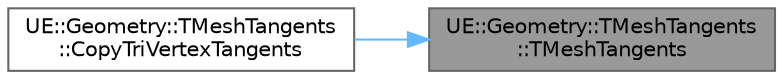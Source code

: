 digraph "UE::Geometry::TMeshTangents::TMeshTangents"
{
 // INTERACTIVE_SVG=YES
 // LATEX_PDF_SIZE
  bgcolor="transparent";
  edge [fontname=Helvetica,fontsize=10,labelfontname=Helvetica,labelfontsize=10];
  node [fontname=Helvetica,fontsize=10,shape=box,height=0.2,width=0.4];
  rankdir="RL";
  Node1 [id="Node000001",label="UE::Geometry::TMeshTangents\l::TMeshTangents",height=0.2,width=0.4,color="gray40", fillcolor="grey60", style="filled", fontcolor="black",tooltip=" "];
  Node1 -> Node2 [id="edge1_Node000001_Node000002",dir="back",color="steelblue1",style="solid",tooltip=" "];
  Node2 [id="Node000002",label="UE::Geometry::TMeshTangents\l::CopyTriVertexTangents",height=0.2,width=0.4,color="grey40", fillcolor="white", style="filled",URL="$d8/d5c/classUE_1_1Geometry_1_1TMeshTangents.html#ae69046fd545c6c8c084b1038e84026c9",tooltip="Initialize Tangents from other Tangents set."];
}
